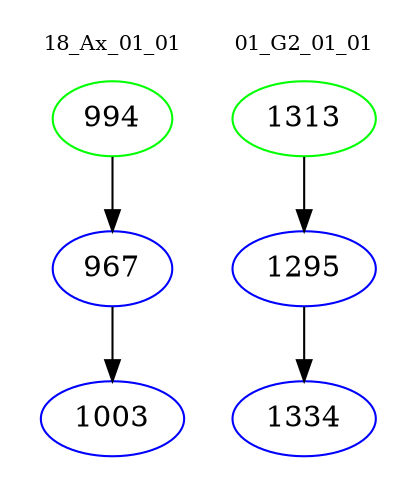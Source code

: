 digraph{
subgraph cluster_0 {
color = white
label = "18_Ax_01_01";
fontsize=10;
T0_994 [label="994", color="green"]
T0_994 -> T0_967 [color="black"]
T0_967 [label="967", color="blue"]
T0_967 -> T0_1003 [color="black"]
T0_1003 [label="1003", color="blue"]
}
subgraph cluster_1 {
color = white
label = "01_G2_01_01";
fontsize=10;
T1_1313 [label="1313", color="green"]
T1_1313 -> T1_1295 [color="black"]
T1_1295 [label="1295", color="blue"]
T1_1295 -> T1_1334 [color="black"]
T1_1334 [label="1334", color="blue"]
}
}
